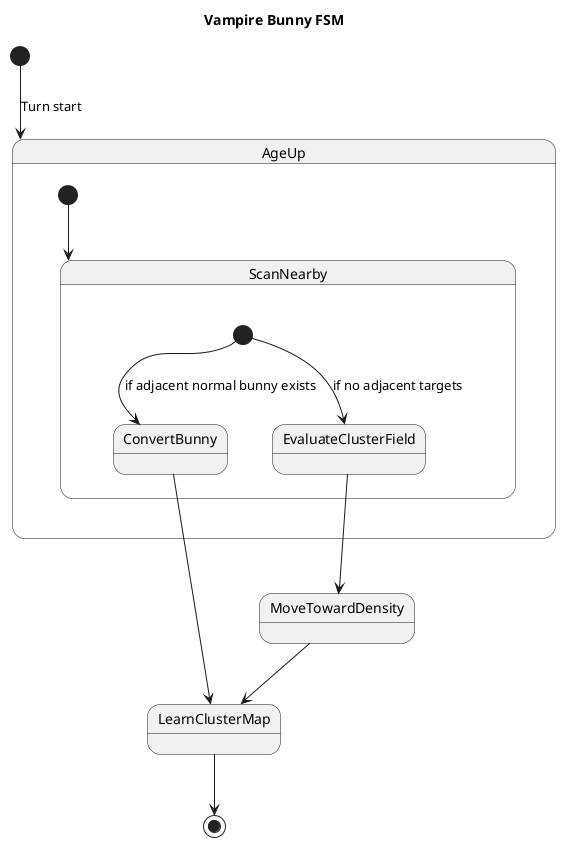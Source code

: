 @startuml
title Vampire Bunny FSM

[*] --> AgeUp : Turn start

state AgeUp {
  [*] --> ScanNearby
}

state ScanNearby <<decision>> {
  [*] --> ConvertBunny : if adjacent normal bunny exists
  [*] --> EvaluateClusterField : if no adjacent targets
}

ConvertBunny --> LearnClusterMap
EvaluateClusterField --> MoveTowardDensity
MoveTowardDensity --> LearnClusterMap
LearnClusterMap --> [*]

@enduml
